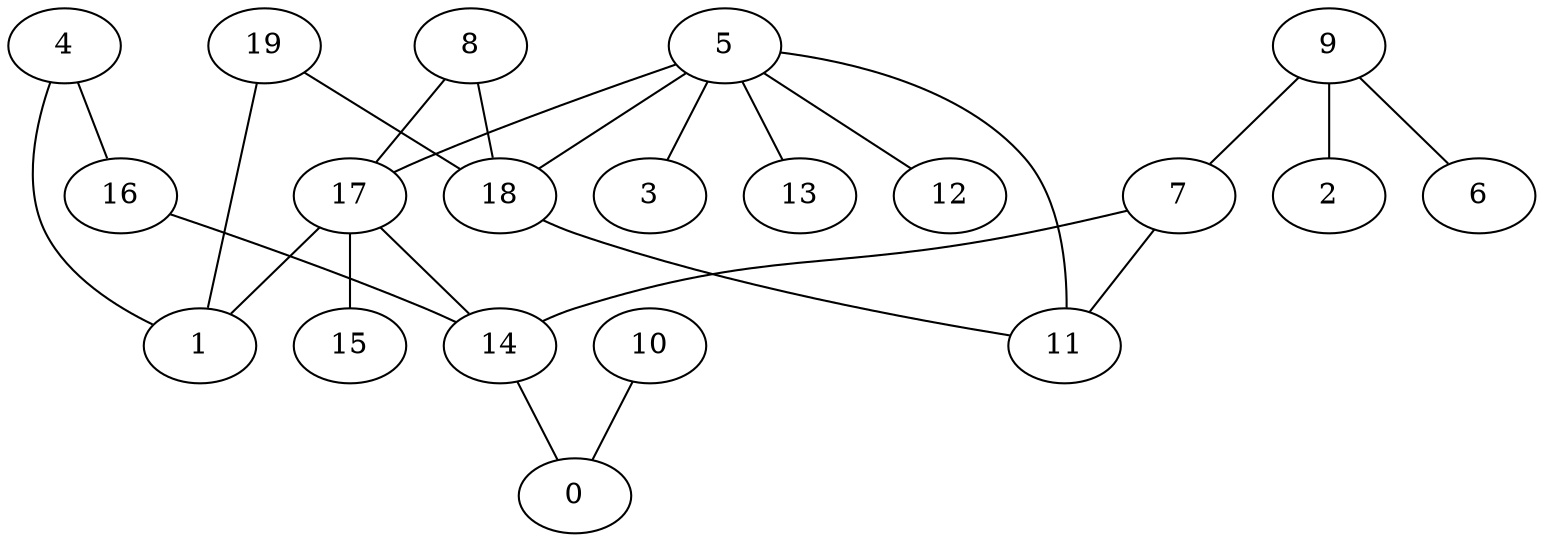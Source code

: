 digraph GG_graph {

subgraph G_graph {
edge [color = black]
"10" -> "0" [dir = none]
"4" -> "1" [dir = none]
"16" -> "14" [dir = none]
"5" -> "18" [dir = none]
"5" -> "3" [dir = none]
"5" -> "13" [dir = none]
"5" -> "12" [dir = none]
"5" -> "17" [dir = none]
"5" -> "11" [dir = none]
"7" -> "14" [dir = none]
"7" -> "11" [dir = none]
"17" -> "15" [dir = none]
"17" -> "1" [dir = none]
"8" -> "17" [dir = none]
"9" -> "2" [dir = none]
"9" -> "6" [dir = none]
"9" -> "7" [dir = none]
"19" -> "1" [dir = none]
"14" -> "0" [dir = none]
"17" -> "14" [dir = none]
"4" -> "16" [dir = none]
"8" -> "18" [dir = none]
"18" -> "11" [dir = none]
"19" -> "18" [dir = none]
}

}
